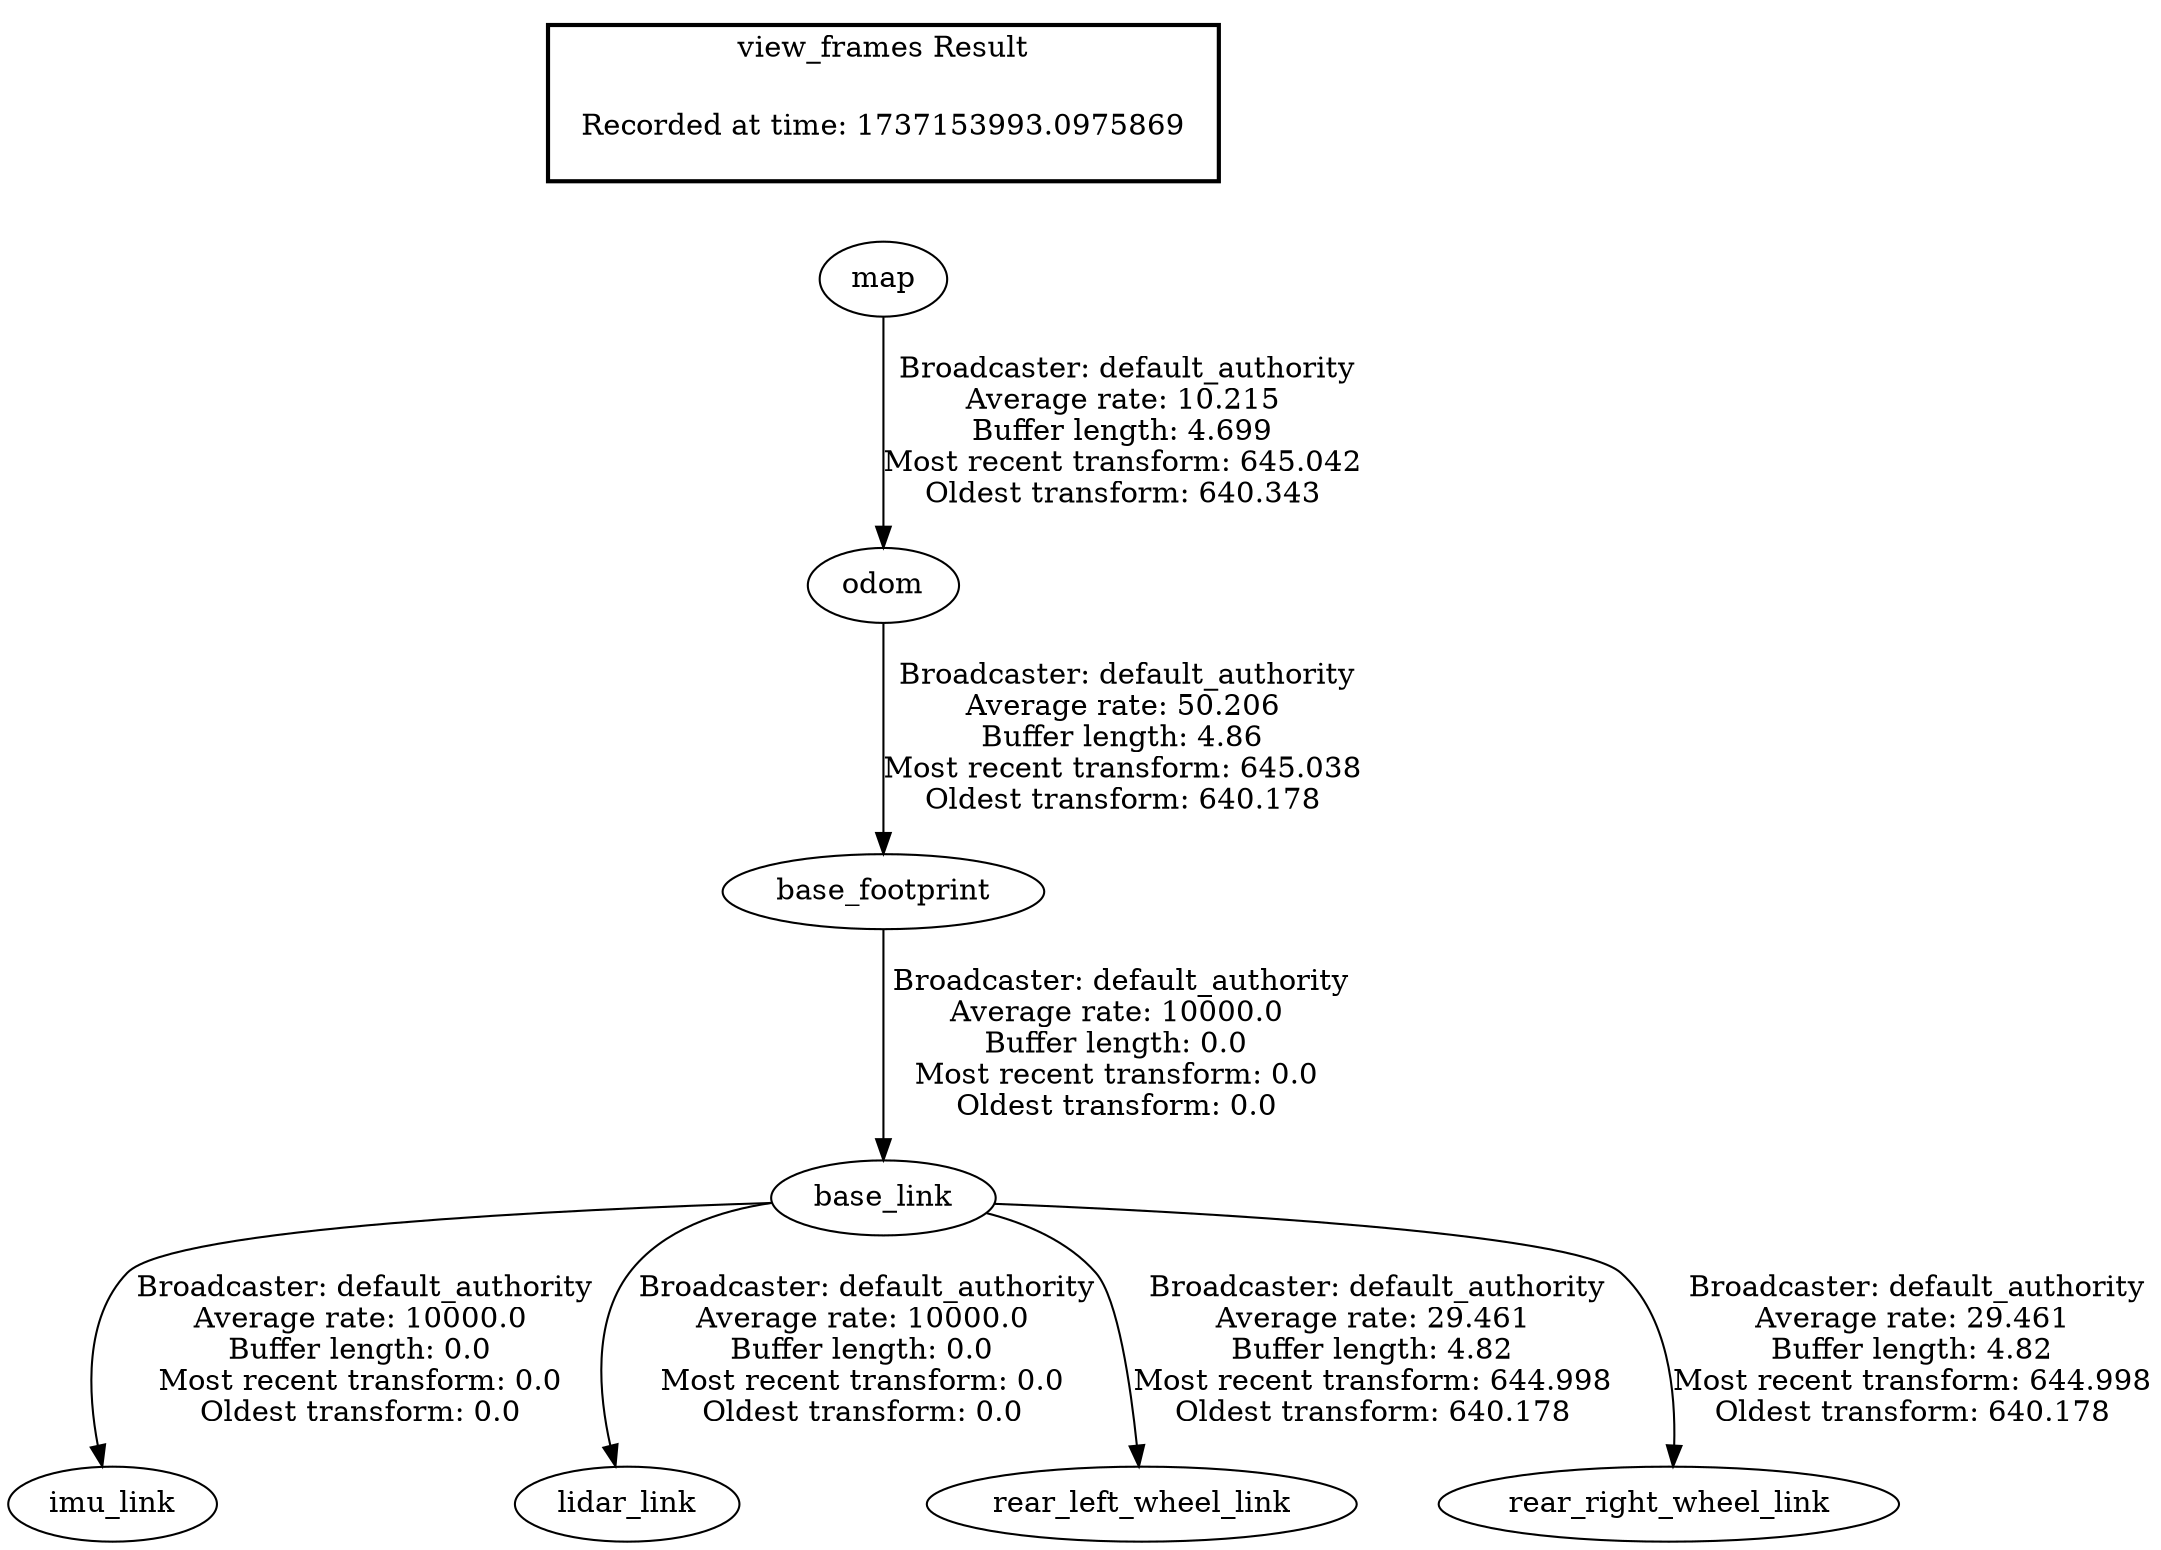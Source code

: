 digraph G {
"odom" -> "base_footprint"[label=" Broadcaster: default_authority\nAverage rate: 50.206\nBuffer length: 4.86\nMost recent transform: 645.038\nOldest transform: 640.178\n"];
"map" -> "odom"[label=" Broadcaster: default_authority\nAverage rate: 10.215\nBuffer length: 4.699\nMost recent transform: 645.042\nOldest transform: 640.343\n"];
"base_footprint" -> "base_link"[label=" Broadcaster: default_authority\nAverage rate: 10000.0\nBuffer length: 0.0\nMost recent transform: 0.0\nOldest transform: 0.0\n"];
"base_link" -> "imu_link"[label=" Broadcaster: default_authority\nAverage rate: 10000.0\nBuffer length: 0.0\nMost recent transform: 0.0\nOldest transform: 0.0\n"];
"base_link" -> "lidar_link"[label=" Broadcaster: default_authority\nAverage rate: 10000.0\nBuffer length: 0.0\nMost recent transform: 0.0\nOldest transform: 0.0\n"];
"base_link" -> "rear_left_wheel_link"[label=" Broadcaster: default_authority\nAverage rate: 29.461\nBuffer length: 4.82\nMost recent transform: 644.998\nOldest transform: 640.178\n"];
"base_link" -> "rear_right_wheel_link"[label=" Broadcaster: default_authority\nAverage rate: 29.461\nBuffer length: 4.82\nMost recent transform: 644.998\nOldest transform: 640.178\n"];
edge [style=invis];
 subgraph cluster_legend { style=bold; color=black; label ="view_frames Result";
"Recorded at time: 1737153993.0975869"[ shape=plaintext ] ;
}->"map";
}
